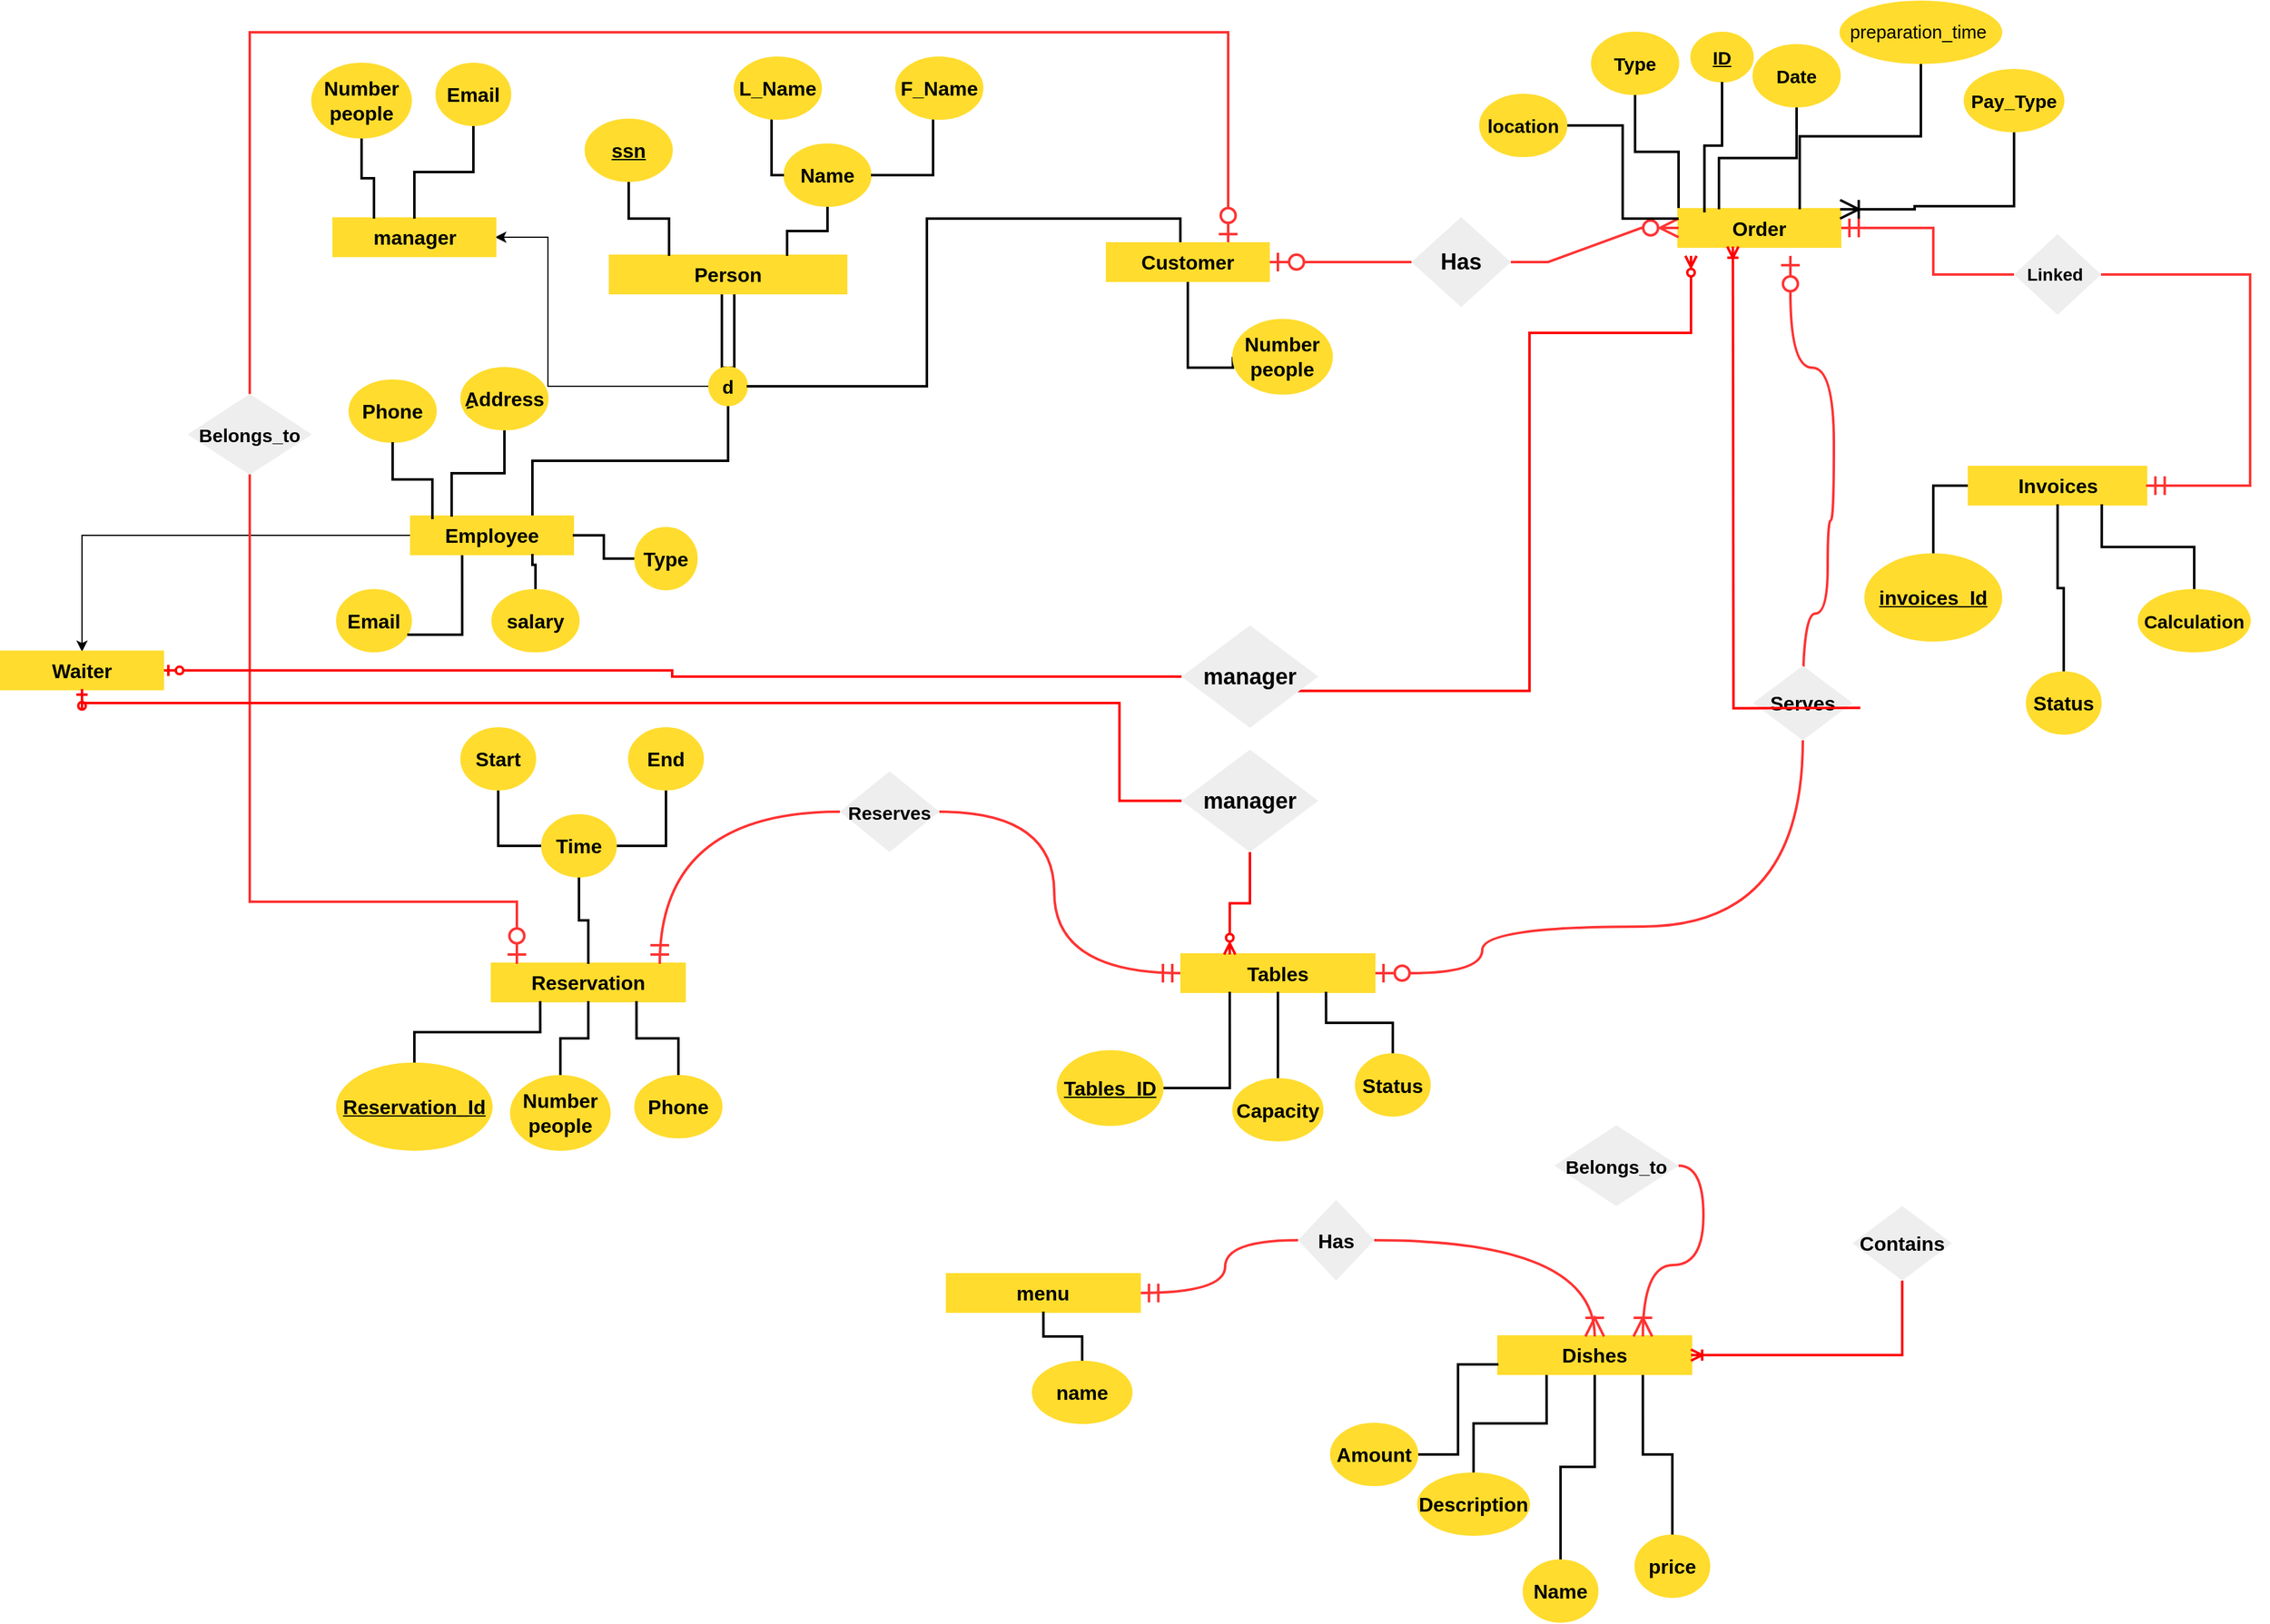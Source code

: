 <mxfile version="26.0.2">
  <diagram name="Page-1" id="oh81rue0kW5gKm1ECXpZ">
    <mxGraphModel dx="2079" dy="1597" grid="1" gridSize="10" guides="1" tooltips="1" connect="1" arrows="1" fold="1" page="1" pageScale="1" pageWidth="850" pageHeight="1100" math="0" shadow="0">
      <root>
        <mxCell id="0" />
        <mxCell id="1" parent="0" />
        <mxCell id="QN-ZKGfzIM9sbQY_N0U2-22" style="edgeStyle=orthogonalEdgeStyle;rounded=0;orthogonalLoop=1;jettySize=auto;html=1;entryX=0.5;entryY=0;entryDx=0;entryDy=0;strokeWidth=2;endArrow=none;endFill=0;" parent="1" source="QN-ZKGfzIM9sbQY_N0U2-1" target="QN-ZKGfzIM9sbQY_N0U2-19" edge="1">
          <mxGeometry relative="1" as="geometry">
            <Array as="points">
              <mxPoint x="330" y="290" />
            </Array>
          </mxGeometry>
        </mxCell>
        <mxCell id="QN-ZKGfzIM9sbQY_N0U2-23" style="edgeStyle=orthogonalEdgeStyle;rounded=0;orthogonalLoop=1;jettySize=auto;html=1;entryX=0.5;entryY=0;entryDx=0;entryDy=0;endArrow=none;endFill=0;strokeWidth=2;" parent="1" source="QN-ZKGfzIM9sbQY_N0U2-1" target="QN-ZKGfzIM9sbQY_N0U2-19" edge="1">
          <mxGeometry relative="1" as="geometry">
            <Array as="points">
              <mxPoint x="340" y="290" />
            </Array>
          </mxGeometry>
        </mxCell>
        <mxCell id="QN-ZKGfzIM9sbQY_N0U2-1" value="&lt;b&gt;&lt;font color=&quot;#000000&quot; style=&quot;font-size: 16px;&quot;&gt;Person&lt;/font&gt;&lt;/b&gt;" style="rounded=0;whiteSpace=wrap;html=1;fillColor=#FFDC2E;strokeColor=#FFDC2E;gradientColor=none;strokeWidth=2;gradientDirection=radial;" parent="1" vertex="1">
          <mxGeometry x="240" y="200" width="190" height="30" as="geometry" />
        </mxCell>
        <mxCell id="QN-ZKGfzIM9sbQY_N0U2-3" style="edgeStyle=orthogonalEdgeStyle;rounded=0;orthogonalLoop=1;jettySize=auto;html=1;entryX=0.75;entryY=0;entryDx=0;entryDy=0;strokeWidth=2;endArrow=none;endFill=0;" parent="1" source="QN-ZKGfzIM9sbQY_N0U2-2" target="QN-ZKGfzIM9sbQY_N0U2-1" edge="1">
          <mxGeometry relative="1" as="geometry" />
        </mxCell>
        <mxCell id="QN-ZKGfzIM9sbQY_N0U2-2" value="&lt;font style=&quot;font-size: 16px;&quot; color=&quot;#000000&quot;&gt;&lt;b&gt;Name&lt;/b&gt;&lt;/font&gt;" style="ellipse;whiteSpace=wrap;html=1;fillColor=#FFDC2E;gradientColor=none;strokeColor=#FFDC2E;" parent="1" vertex="1">
          <mxGeometry x="380" y="110" width="70" height="50" as="geometry" />
        </mxCell>
        <mxCell id="QN-ZKGfzIM9sbQY_N0U2-6" style="edgeStyle=orthogonalEdgeStyle;rounded=0;orthogonalLoop=1;jettySize=auto;html=1;entryX=1;entryY=0.5;entryDx=0;entryDy=0;endArrow=none;endFill=0;strokeWidth=2;" parent="1" source="QN-ZKGfzIM9sbQY_N0U2-4" target="QN-ZKGfzIM9sbQY_N0U2-2" edge="1">
          <mxGeometry relative="1" as="geometry">
            <Array as="points">
              <mxPoint x="500" y="135" />
            </Array>
          </mxGeometry>
        </mxCell>
        <mxCell id="QN-ZKGfzIM9sbQY_N0U2-4" value="&lt;font color=&quot;#000000&quot;&gt;&lt;span style=&quot;font-size: 16px;&quot;&gt;&lt;b&gt;F_Name&lt;/b&gt;&lt;/span&gt;&lt;/font&gt;" style="ellipse;whiteSpace=wrap;html=1;fillColor=#FFDC2E;gradientColor=none;strokeColor=#FFDC2E;" parent="1" vertex="1">
          <mxGeometry x="470" y="40" width="70" height="50" as="geometry" />
        </mxCell>
        <mxCell id="QN-ZKGfzIM9sbQY_N0U2-8" style="edgeStyle=orthogonalEdgeStyle;rounded=0;orthogonalLoop=1;jettySize=auto;html=1;entryX=0;entryY=0.5;entryDx=0;entryDy=0;strokeWidth=2;endArrow=none;endFill=0;" parent="1" source="QN-ZKGfzIM9sbQY_N0U2-7" target="QN-ZKGfzIM9sbQY_N0U2-2" edge="1">
          <mxGeometry relative="1" as="geometry">
            <Array as="points">
              <mxPoint x="370" y="135" />
            </Array>
          </mxGeometry>
        </mxCell>
        <mxCell id="QN-ZKGfzIM9sbQY_N0U2-7" value="&lt;font style=&quot;font-size: 16px;&quot; color=&quot;#000000&quot;&gt;&lt;b&gt;L_Name&lt;/b&gt;&lt;/font&gt;" style="ellipse;whiteSpace=wrap;html=1;fillColor=#FFDC2E;gradientColor=none;strokeColor=#FFDC2E;" parent="1" vertex="1">
          <mxGeometry x="340" y="40" width="70" height="50" as="geometry" />
        </mxCell>
        <mxCell id="QN-ZKGfzIM9sbQY_N0U2-10" style="edgeStyle=orthogonalEdgeStyle;rounded=0;orthogonalLoop=1;jettySize=auto;html=1;entryX=0.25;entryY=0;entryDx=0;entryDy=0;strokeWidth=2;endArrow=none;endFill=0;" parent="1" source="QN-ZKGfzIM9sbQY_N0U2-9" target="QN-ZKGfzIM9sbQY_N0U2-1" edge="1">
          <mxGeometry relative="1" as="geometry" />
        </mxCell>
        <mxCell id="QN-ZKGfzIM9sbQY_N0U2-9" value="&lt;font color=&quot;#000000&quot; style=&quot;font-size: 16px;&quot;&gt;&lt;b style=&quot;&quot;&gt;&lt;u style=&quot;&quot;&gt;ssn&lt;/u&gt;&lt;/b&gt;&lt;/font&gt;" style="ellipse;whiteSpace=wrap;html=1;fillColor=#FFDC2E;gradientColor=none;strokeColor=#FFDC2E;" parent="1" vertex="1">
          <mxGeometry x="220" y="90" width="70" height="50" as="geometry" />
        </mxCell>
        <mxCell id="yGeFEJMInWNtsbP3KPp0-82" value="" style="edgeStyle=orthogonalEdgeStyle;rounded=0;orthogonalLoop=1;jettySize=auto;html=1;strokeWidth=2;endArrow=none;endFill=0;startArrow=ERzeroToOne;startFill=0;shadow=0;flowAnimation=0;jumpSize=6;jumpStyle=none;targetPerimeterSpacing=0;sourcePerimeterSpacing=0;endSize=6;startSize=12;strokeColor=#FF3333;" parent="1" source="QN-ZKGfzIM9sbQY_N0U2-13" target="yGeFEJMInWNtsbP3KPp0-81" edge="1">
          <mxGeometry relative="1" as="geometry" />
        </mxCell>
        <mxCell id="yGeFEJMInWNtsbP3KPp0-154" style="edgeStyle=orthogonalEdgeStyle;shape=connector;rounded=0;orthogonalLoop=1;jettySize=auto;html=1;exitX=0.75;exitY=0;exitDx=0;exitDy=0;entryX=0.5;entryY=0;entryDx=0;entryDy=0;strokeColor=#FF3333;strokeWidth=2;align=center;verticalAlign=middle;fontFamily=Helvetica;fontSize=11;fontColor=default;labelBackgroundColor=default;startSize=12;endArrow=none;endFill=0;endSize=12;startArrow=ERzeroToOne;startFill=0;" parent="1" source="QN-ZKGfzIM9sbQY_N0U2-13" target="yGeFEJMInWNtsbP3KPp0-152" edge="1">
          <mxGeometry relative="1" as="geometry">
            <Array as="points">
              <mxPoint x="738" y="20" />
              <mxPoint x="-50" y="20" />
            </Array>
          </mxGeometry>
        </mxCell>
        <mxCell id="9oTaQcb-Jof8NQnY-Mon-13" style="edgeStyle=orthogonalEdgeStyle;rounded=0;orthogonalLoop=1;jettySize=auto;html=1;exitX=0.5;exitY=1;exitDx=0;exitDy=0;entryX=0;entryY=0.5;entryDx=0;entryDy=0;strokeWidth=2;endArrow=none;endFill=0;" parent="1" source="QN-ZKGfzIM9sbQY_N0U2-13" target="9oTaQcb-Jof8NQnY-Mon-12" edge="1">
          <mxGeometry relative="1" as="geometry">
            <Array as="points">
              <mxPoint x="705" y="290" />
              <mxPoint x="741" y="290" />
            </Array>
          </mxGeometry>
        </mxCell>
        <mxCell id="QN-ZKGfzIM9sbQY_N0U2-13" value="&lt;b&gt;&lt;font color=&quot;#000000&quot; style=&quot;font-size: 16px;&quot;&gt;Customer&lt;/font&gt;&lt;/b&gt;" style="rounded=0;whiteSpace=wrap;html=1;fillColor=#FFDC2E;strokeColor=#FFDC2E;gradientColor=none;strokeWidth=2;gradientDirection=radial;" parent="1" vertex="1">
          <mxGeometry x="640" y="190" width="130" height="30" as="geometry" />
        </mxCell>
        <mxCell id="yGeFEJMInWNtsbP3KPp0-77" style="edgeStyle=orthogonalEdgeStyle;rounded=0;orthogonalLoop=1;jettySize=auto;html=1;exitX=0.75;exitY=0;exitDx=0;exitDy=0;entryX=0.5;entryY=1;entryDx=0;entryDy=0;strokeWidth=2;endArrow=none;endFill=0;" parent="1" source="QN-ZKGfzIM9sbQY_N0U2-17" target="QN-ZKGfzIM9sbQY_N0U2-19" edge="1">
          <mxGeometry relative="1" as="geometry" />
        </mxCell>
        <mxCell id="XxHLsqreGXPtytjsFbVA-2" style="edgeStyle=orthogonalEdgeStyle;rounded=0;orthogonalLoop=1;jettySize=auto;html=1;entryX=0.5;entryY=0;entryDx=0;entryDy=0;endArrow=classic;endFill=1;" parent="1" source="QN-ZKGfzIM9sbQY_N0U2-17" target="XxHLsqreGXPtytjsFbVA-1" edge="1">
          <mxGeometry relative="1" as="geometry" />
        </mxCell>
        <mxCell id="QN-ZKGfzIM9sbQY_N0U2-17" value="&lt;font color=&quot;#000000&quot;&gt;&lt;span style=&quot;font-size: 16px;&quot;&gt;&lt;b&gt;Employee&lt;/b&gt;&lt;/span&gt;&lt;/font&gt;" style="rounded=0;whiteSpace=wrap;html=1;fillColor=#FFDC2E;strokeColor=#FFDC2E;gradientColor=none;strokeWidth=2;gradientDirection=radial;" parent="1" vertex="1">
          <mxGeometry x="80" y="410" width="130" height="30" as="geometry" />
        </mxCell>
        <mxCell id="9oTaQcb-Jof8NQnY-Mon-3" style="edgeStyle=orthogonalEdgeStyle;rounded=0;orthogonalLoop=1;jettySize=auto;html=1;entryX=1;entryY=0.5;entryDx=0;entryDy=0;" parent="1" source="QN-ZKGfzIM9sbQY_N0U2-19" target="9oTaQcb-Jof8NQnY-Mon-2" edge="1">
          <mxGeometry relative="1" as="geometry">
            <Array as="points">
              <mxPoint x="190" y="305" />
              <mxPoint x="190" y="185" />
            </Array>
          </mxGeometry>
        </mxCell>
        <mxCell id="QN-ZKGfzIM9sbQY_N0U2-19" value="&lt;font color=&quot;#000000&quot; style=&quot;font-size: 15px;&quot;&gt;&lt;b&gt;d&lt;/b&gt;&lt;/font&gt;" style="ellipse;whiteSpace=wrap;html=1;strokeWidth=2;strokeColor=#FFDC2E;fillColor=#FFDC2E;" parent="1" vertex="1">
          <mxGeometry x="320" y="290" width="30" height="30" as="geometry" />
        </mxCell>
        <mxCell id="QN-ZKGfzIM9sbQY_N0U2-26" style="edgeStyle=orthogonalEdgeStyle;rounded=0;orthogonalLoop=1;jettySize=auto;html=1;entryX=0.454;entryY=-0.033;entryDx=0;entryDy=0;entryPerimeter=0;strokeWidth=2;endArrow=none;endFill=0;" parent="1" source="QN-ZKGfzIM9sbQY_N0U2-19" target="QN-ZKGfzIM9sbQY_N0U2-13" edge="1">
          <mxGeometry relative="1" as="geometry" />
        </mxCell>
        <mxCell id="yGeFEJMInWNtsbP3KPp0-125" style="edgeStyle=orthogonalEdgeStyle;shape=connector;rounded=0;orthogonalLoop=1;jettySize=auto;html=1;exitX=0;exitY=0;exitDx=0;exitDy=0;strokeColor=default;strokeWidth=2;align=center;verticalAlign=middle;fontFamily=Helvetica;fontSize=11;fontColor=default;labelBackgroundColor=default;startSize=6;endArrow=none;endFill=0;endSize=12;" parent="1" source="QN-ZKGfzIM9sbQY_N0U2-31" target="QN-ZKGfzIM9sbQY_N0U2-39" edge="1">
          <mxGeometry relative="1" as="geometry" />
        </mxCell>
        <mxCell id="yGeFEJMInWNtsbP3KPp0-135" value="" style="edgeStyle=orthogonalEdgeStyle;shape=connector;rounded=0;orthogonalLoop=1;jettySize=auto;html=1;strokeColor=#FF3333;strokeWidth=2;align=center;verticalAlign=middle;fontFamily=Helvetica;fontSize=11;fontColor=default;labelBackgroundColor=default;startSize=12;endArrow=none;endFill=0;endSize=12;startArrow=ERmandOne;startFill=0;" parent="1" source="QN-ZKGfzIM9sbQY_N0U2-31" target="yGeFEJMInWNtsbP3KPp0-134" edge="1">
          <mxGeometry relative="1" as="geometry" />
        </mxCell>
        <mxCell id="QN-ZKGfzIM9sbQY_N0U2-31" value="&lt;b&gt;&lt;font color=&quot;#000000&quot; style=&quot;font-size: 16px;&quot;&gt;Order&lt;/font&gt;&lt;/b&gt;" style="rounded=0;whiteSpace=wrap;html=1;fillColor=#FFDC2E;strokeColor=#FFDC2E;gradientColor=none;strokeWidth=2;gradientDirection=radial;" parent="1" vertex="1">
          <mxGeometry x="1100" y="162.5" width="130" height="30" as="geometry" />
        </mxCell>
        <mxCell id="QN-ZKGfzIM9sbQY_N0U2-32" value="&lt;font color=&quot;#000000&quot; style=&quot;font-size: 15px;&quot;&gt;&lt;b&gt;&lt;u&gt;ID&lt;/u&gt;&lt;/b&gt;&lt;/font&gt;" style="ellipse;whiteSpace=wrap;html=1;fillColor=#FFDC2E;gradientColor=none;strokeColor=#FFDC2E;" parent="1" vertex="1">
          <mxGeometry x="1110" y="20" width="50" height="40" as="geometry" />
        </mxCell>
        <mxCell id="yGeFEJMInWNtsbP3KPp0-127" style="edgeStyle=orthogonalEdgeStyle;shape=connector;rounded=0;orthogonalLoop=1;jettySize=auto;html=1;entryX=0.25;entryY=0;entryDx=0;entryDy=0;strokeColor=default;strokeWidth=2;align=center;verticalAlign=middle;fontFamily=Helvetica;fontSize=11;fontColor=default;labelBackgroundColor=default;startSize=6;endArrow=none;endFill=0;endSize=12;" parent="1" source="QN-ZKGfzIM9sbQY_N0U2-35" target="QN-ZKGfzIM9sbQY_N0U2-31" edge="1">
          <mxGeometry relative="1" as="geometry" />
        </mxCell>
        <mxCell id="QN-ZKGfzIM9sbQY_N0U2-35" value="&lt;font color=&quot;#000000&quot;&gt;&lt;span style=&quot;font-size: 15px;&quot;&gt;&lt;b&gt;Date&lt;/b&gt;&lt;/span&gt;&lt;/font&gt;" style="ellipse;whiteSpace=wrap;html=1;fillColor=#FFDC2E;gradientColor=none;strokeColor=#FFDC2E;" parent="1" vertex="1">
          <mxGeometry x="1160" y="30" width="70" height="50" as="geometry" />
        </mxCell>
        <mxCell id="QN-ZKGfzIM9sbQY_N0U2-39" value="&lt;font color=&quot;#000000&quot;&gt;&lt;span style=&quot;font-size: 15px;&quot;&gt;&lt;b&gt;Type&lt;/b&gt;&lt;/span&gt;&lt;/font&gt;" style="ellipse;whiteSpace=wrap;html=1;fillColor=#FFDC2E;gradientColor=none;strokeColor=#FFDC2E;" parent="1" vertex="1">
          <mxGeometry x="1030" y="20" width="70" height="50" as="geometry" />
        </mxCell>
        <mxCell id="QN-ZKGfzIM9sbQY_N0U2-44" value="&lt;font color=&quot;#000000&quot;&gt;&lt;span style=&quot;font-size: 16px;&quot;&gt;&lt;b&gt;Email&lt;/b&gt;&lt;/span&gt;&lt;/font&gt;" style="ellipse;whiteSpace=wrap;html=1;fillColor=#FFDC2E;gradientColor=none;strokeColor=#FFDC2E;" parent="1" vertex="1">
          <mxGeometry x="20" y="468.75" width="60" height="50" as="geometry" />
        </mxCell>
        <mxCell id="yGeFEJMInWNtsbP3KPp0-74" style="edgeStyle=orthogonalEdgeStyle;rounded=0;orthogonalLoop=1;jettySize=auto;html=1;entryX=0.25;entryY=0;entryDx=0;entryDy=0;strokeWidth=2;endArrow=none;endFill=0;" parent="1" source="QN-ZKGfzIM9sbQY_N0U2-49" target="QN-ZKGfzIM9sbQY_N0U2-17" edge="1">
          <mxGeometry relative="1" as="geometry" />
        </mxCell>
        <mxCell id="QN-ZKGfzIM9sbQY_N0U2-49" value="&lt;font style=&quot;font-size: 16px;&quot; color=&quot;#000000&quot;&gt;&lt;b&gt;ِAddress&lt;/b&gt;&lt;/font&gt;" style="ellipse;whiteSpace=wrap;html=1;fillColor=#FFDC2E;gradientColor=none;strokeColor=#FFDC2E;" parent="1" vertex="1">
          <mxGeometry x="120" y="290" width="70" height="50" as="geometry" />
        </mxCell>
        <mxCell id="QN-ZKGfzIM9sbQY_N0U2-51" value="&lt;font style=&quot;font-size: 16px;&quot; color=&quot;#000000&quot;&gt;&lt;b&gt;Phone&lt;/b&gt;&lt;/font&gt;" style="ellipse;whiteSpace=wrap;html=1;fillColor=#FFDC2E;gradientColor=none;strokeColor=#FFDC2E;" parent="1" vertex="1">
          <mxGeometry x="30" y="300" width="70" height="50" as="geometry" />
        </mxCell>
        <mxCell id="QN-ZKGfzIM9sbQY_N0U2-53" style="edgeStyle=orthogonalEdgeStyle;rounded=0;orthogonalLoop=1;jettySize=auto;html=1;entryX=0.315;entryY=1.033;entryDx=0;entryDy=0;entryPerimeter=0;strokeWidth=2;endArrow=none;endFill=0;" parent="1" source="QN-ZKGfzIM9sbQY_N0U2-44" target="QN-ZKGfzIM9sbQY_N0U2-17" edge="1">
          <mxGeometry relative="1" as="geometry">
            <Array as="points">
              <mxPoint x="121" y="505" />
            </Array>
          </mxGeometry>
        </mxCell>
        <mxCell id="QN-ZKGfzIM9sbQY_N0U2-56" style="edgeStyle=orthogonalEdgeStyle;rounded=0;orthogonalLoop=1;jettySize=auto;html=1;entryX=1;entryY=0.5;entryDx=0;entryDy=0;strokeWidth=2;endArrow=none;endFill=0;" parent="1" source="QN-ZKGfzIM9sbQY_N0U2-55" target="QN-ZKGfzIM9sbQY_N0U2-17" edge="1">
          <mxGeometry relative="1" as="geometry" />
        </mxCell>
        <mxCell id="QN-ZKGfzIM9sbQY_N0U2-55" value="&lt;font color=&quot;#000000&quot;&gt;&lt;span style=&quot;font-size: 16px;&quot;&gt;&lt;b&gt;Type&lt;/b&gt;&lt;/span&gt;&lt;/font&gt;" style="ellipse;whiteSpace=wrap;html=1;fillColor=#FFDC2E;gradientColor=none;strokeColor=#FFDC2E;" parent="1" vertex="1">
          <mxGeometry x="260" y="418.75" width="50" height="50" as="geometry" />
        </mxCell>
        <mxCell id="yGeFEJMInWNtsbP3KPp0-136" style="edgeStyle=orthogonalEdgeStyle;shape=connector;rounded=0;orthogonalLoop=1;jettySize=auto;html=1;entryX=1;entryY=0;entryDx=0;entryDy=0;strokeColor=default;strokeWidth=2;align=center;verticalAlign=middle;fontFamily=Helvetica;fontSize=11;fontColor=default;labelBackgroundColor=default;startSize=6;endArrow=ERoneToMany;endFill=0;endSize=12;exitX=0.5;exitY=1;exitDx=0;exitDy=0;" parent="1" source="QN-ZKGfzIM9sbQY_N0U2-58" target="QN-ZKGfzIM9sbQY_N0U2-31" edge="1">
          <mxGeometry relative="1" as="geometry">
            <Array as="points">
              <mxPoint x="1370" y="160" />
              <mxPoint x="1290" y="160" />
            </Array>
          </mxGeometry>
        </mxCell>
        <mxCell id="QN-ZKGfzIM9sbQY_N0U2-58" value="&lt;font color=&quot;#000000&quot; style=&quot;font-size: 15px;&quot;&gt;&lt;b&gt;Pay_Type&lt;/b&gt;&lt;/font&gt;" style="ellipse;whiteSpace=wrap;html=1;fillColor=#FFDC2E;gradientColor=none;strokeColor=#FFDC2E;" parent="1" vertex="1">
          <mxGeometry x="1330" y="50" width="80" height="50" as="geometry" />
        </mxCell>
        <mxCell id="yGeFEJMInWNtsbP3KPp0-103" value="" style="edgeStyle=orthogonalEdgeStyle;shape=connector;rounded=0;orthogonalLoop=1;jettySize=auto;html=1;strokeColor=#FF3333;strokeWidth=2;align=center;verticalAlign=middle;fontFamily=Helvetica;fontSize=11;fontColor=default;labelBackgroundColor=default;startSize=12;endArrow=none;endFill=0;endSize=12;startArrow=ERmandOne;startFill=0;curved=1;entryX=1;entryY=0.5;entryDx=0;entryDy=0;" parent="1" source="yGeFEJMInWNtsbP3KPp0-3" target="yGeFEJMInWNtsbP3KPp0-102" edge="1">
          <mxGeometry relative="1" as="geometry">
            <mxPoint x="620" y="740" as="targetPoint" />
          </mxGeometry>
        </mxCell>
        <mxCell id="yGeFEJMInWNtsbP3KPp0-107" value="" style="edgeStyle=orthogonalEdgeStyle;shape=connector;rounded=0;orthogonalLoop=1;jettySize=auto;html=1;strokeColor=#FF3333;strokeWidth=2;align=center;verticalAlign=middle;fontFamily=Helvetica;fontSize=11;fontColor=default;labelBackgroundColor=default;startSize=12;endArrow=none;endFill=0;endSize=12;curved=1;startArrow=ERzeroToOne;startFill=0;" parent="1" source="yGeFEJMInWNtsbP3KPp0-3" target="yGeFEJMInWNtsbP3KPp0-106" edge="1">
          <mxGeometry relative="1" as="geometry">
            <Array as="points">
              <mxPoint x="942" y="778" />
              <mxPoint x="942" y="740" />
            </Array>
          </mxGeometry>
        </mxCell>
        <mxCell id="yGeFEJMInWNtsbP3KPp0-3" value="&lt;font color=&quot;#000000&quot;&gt;&lt;span style=&quot;font-size: 16px;&quot;&gt;&lt;span&gt;Tables&lt;/span&gt;&lt;/span&gt;&lt;/font&gt;" style="rounded=0;whiteSpace=wrap;html=1;fillColor=#FFDC2E;strokeColor=#FFDC2E;gradientColor=none;strokeWidth=2;gradientDirection=radial;fontStyle=1" parent="1" vertex="1">
          <mxGeometry x="700" y="762.5" width="155" height="30" as="geometry" />
        </mxCell>
        <mxCell id="yGeFEJMInWNtsbP3KPp0-8" style="edgeStyle=orthogonalEdgeStyle;rounded=0;orthogonalLoop=1;jettySize=auto;html=1;entryX=0.25;entryY=1;entryDx=0;entryDy=0;strokeWidth=2;endArrow=none;endFill=0;" parent="1" source="yGeFEJMInWNtsbP3KPp0-4" target="yGeFEJMInWNtsbP3KPp0-3" edge="1">
          <mxGeometry relative="1" as="geometry" />
        </mxCell>
        <mxCell id="yGeFEJMInWNtsbP3KPp0-4" value="&lt;font color=&quot;#000000&quot;&gt;&lt;span style=&quot;font-size: 16px;&quot;&gt;&lt;b&gt;&lt;u&gt;Tables_ID&lt;/u&gt;&lt;/b&gt;&lt;/span&gt;&lt;/font&gt;" style="ellipse;whiteSpace=wrap;html=1;fillColor=#FFDC2E;gradientColor=none;strokeColor=#FFDC2E;" parent="1" vertex="1">
          <mxGeometry x="600" y="840" width="85" height="60" as="geometry" />
        </mxCell>
        <mxCell id="yGeFEJMInWNtsbP3KPp0-9" style="edgeStyle=orthogonalEdgeStyle;rounded=0;orthogonalLoop=1;jettySize=auto;html=1;strokeWidth=2;endArrow=none;endFill=0;" parent="1" source="yGeFEJMInWNtsbP3KPp0-5" target="yGeFEJMInWNtsbP3KPp0-3" edge="1">
          <mxGeometry relative="1" as="geometry" />
        </mxCell>
        <mxCell id="yGeFEJMInWNtsbP3KPp0-5" value="&lt;font color=&quot;#000000&quot;&gt;&lt;span style=&quot;font-size: 16px;&quot;&gt;&lt;b&gt;Capacity&lt;/b&gt;&lt;/span&gt;&lt;/font&gt;" style="ellipse;whiteSpace=wrap;html=1;fillColor=#FFDC2E;gradientColor=none;strokeColor=#FFDC2E;" parent="1" vertex="1">
          <mxGeometry x="741.25" y="862.5" width="72.5" height="50" as="geometry" />
        </mxCell>
        <mxCell id="yGeFEJMInWNtsbP3KPp0-10" style="edgeStyle=orthogonalEdgeStyle;rounded=0;orthogonalLoop=1;jettySize=auto;html=1;entryX=0.75;entryY=1;entryDx=0;entryDy=0;strokeWidth=2;endArrow=none;endFill=0;" parent="1" source="yGeFEJMInWNtsbP3KPp0-6" target="yGeFEJMInWNtsbP3KPp0-3" edge="1">
          <mxGeometry relative="1" as="geometry" />
        </mxCell>
        <mxCell id="yGeFEJMInWNtsbP3KPp0-6" value="&lt;font color=&quot;#000000&quot; style=&quot;font-size: 16px;&quot;&gt;&lt;b&gt;Status&lt;/b&gt;&lt;/font&gt;" style="ellipse;whiteSpace=wrap;html=1;fillColor=#FFDC2E;gradientColor=none;strokeColor=#FFDC2E;" parent="1" vertex="1">
          <mxGeometry x="840" y="842.5" width="60" height="50" as="geometry" />
        </mxCell>
        <mxCell id="yGeFEJMInWNtsbP3KPp0-12" value="&lt;font color=&quot;#000000&quot;&gt;&lt;span style=&quot;font-size: 16px;&quot;&gt;&lt;b&gt;Reservation&lt;/b&gt;&lt;/span&gt;&lt;/font&gt;" style="rounded=0;whiteSpace=wrap;html=1;fillColor=#FFDC2E;strokeColor=#FFDC2E;gradientColor=none;strokeWidth=2;gradientDirection=radial;" parent="1" vertex="1">
          <mxGeometry x="145" y="770" width="155" height="30" as="geometry" />
        </mxCell>
        <mxCell id="yGeFEJMInWNtsbP3KPp0-14" style="edgeStyle=orthogonalEdgeStyle;rounded=0;orthogonalLoop=1;jettySize=auto;html=1;entryX=0.25;entryY=1;entryDx=0;entryDy=0;strokeWidth=2;endArrow=none;endFill=0;" parent="1" source="yGeFEJMInWNtsbP3KPp0-13" target="yGeFEJMInWNtsbP3KPp0-12" edge="1">
          <mxGeometry relative="1" as="geometry" />
        </mxCell>
        <mxCell id="yGeFEJMInWNtsbP3KPp0-13" value="&lt;font color=&quot;#000000&quot;&gt;&lt;span style=&quot;font-size: 16px;&quot;&gt;&lt;b&gt;&lt;u&gt;Reservation_Id&lt;/u&gt;&lt;/b&gt;&lt;/span&gt;&lt;/font&gt;" style="ellipse;whiteSpace=wrap;html=1;fillColor=#FFDC2E;gradientColor=none;strokeColor=#FFDC2E;" parent="1" vertex="1">
          <mxGeometry x="20" y="850" width="125" height="70" as="geometry" />
        </mxCell>
        <mxCell id="yGeFEJMInWNtsbP3KPp0-16" style="edgeStyle=orthogonalEdgeStyle;rounded=0;orthogonalLoop=1;jettySize=auto;html=1;entryX=0.5;entryY=1;entryDx=0;entryDy=0;strokeWidth=2;endArrow=none;endFill=0;" parent="1" source="yGeFEJMInWNtsbP3KPp0-15" target="yGeFEJMInWNtsbP3KPp0-12" edge="1">
          <mxGeometry relative="1" as="geometry" />
        </mxCell>
        <mxCell id="yGeFEJMInWNtsbP3KPp0-15" value="&lt;font color=&quot;#000000&quot;&gt;&lt;span style=&quot;font-size: 16px;&quot;&gt;&lt;b&gt;Number&lt;br&gt;people&lt;/b&gt;&lt;/span&gt;&lt;/font&gt;" style="ellipse;whiteSpace=wrap;html=1;fillColor=#FFDC2E;gradientColor=none;strokeColor=#FFDC2E;" parent="1" vertex="1">
          <mxGeometry x="160" y="860" width="80" height="60" as="geometry" />
        </mxCell>
        <mxCell id="yGeFEJMInWNtsbP3KPp0-18" style="edgeStyle=orthogonalEdgeStyle;rounded=0;orthogonalLoop=1;jettySize=auto;html=1;entryX=0.75;entryY=1;entryDx=0;entryDy=0;strokeWidth=2;endArrow=none;endFill=0;" parent="1" source="yGeFEJMInWNtsbP3KPp0-17" target="yGeFEJMInWNtsbP3KPp0-12" edge="1">
          <mxGeometry relative="1" as="geometry" />
        </mxCell>
        <mxCell id="yGeFEJMInWNtsbP3KPp0-17" value="&lt;font color=&quot;#000000&quot;&gt;&lt;span style=&quot;font-size: 16px;&quot;&gt;&lt;b&gt;Phone&lt;/b&gt;&lt;/span&gt;&lt;/font&gt;" style="ellipse;whiteSpace=wrap;html=1;fillColor=#FFDC2E;gradientColor=none;strokeColor=#FFDC2E;" parent="1" vertex="1">
          <mxGeometry x="260" y="860" width="70" height="50" as="geometry" />
        </mxCell>
        <mxCell id="yGeFEJMInWNtsbP3KPp0-142" style="edgeStyle=orthogonalEdgeStyle;shape=connector;rounded=0;orthogonalLoop=1;jettySize=auto;html=1;exitX=0;exitY=0.5;exitDx=0;exitDy=0;strokeColor=default;strokeWidth=2;align=center;verticalAlign=middle;fontFamily=Helvetica;fontSize=11;fontColor=default;labelBackgroundColor=default;startSize=6;endArrow=none;endFill=0;endSize=12;" parent="1" source="yGeFEJMInWNtsbP3KPp0-23" target="yGeFEJMInWNtsbP3KPp0-27" edge="1">
          <mxGeometry relative="1" as="geometry" />
        </mxCell>
        <mxCell id="yGeFEJMInWNtsbP3KPp0-23" value="&lt;font color=&quot;#000000&quot; style=&quot;font-size: 16px;&quot;&gt;&lt;b&gt;Invoices&lt;/b&gt;&lt;/font&gt;" style="rounded=0;whiteSpace=wrap;html=1;fillColor=#FFDC2E;strokeColor=#FFDC2E;gradientColor=none;strokeWidth=2;gradientDirection=radial;" parent="1" vertex="1">
          <mxGeometry x="1333.75" y="370" width="142.5" height="30" as="geometry" />
        </mxCell>
        <mxCell id="yGeFEJMInWNtsbP3KPp0-27" value="&lt;font color=&quot;#000000&quot;&gt;&lt;span style=&quot;font-size: 16px;&quot;&gt;&lt;b&gt;&lt;u&gt;invoices_Id&lt;/u&gt;&lt;/b&gt;&lt;/span&gt;&lt;/font&gt;" style="ellipse;whiteSpace=wrap;html=1;fillColor=#FFDC2E;gradientColor=none;strokeColor=#FFDC2E;" parent="1" vertex="1">
          <mxGeometry x="1250" y="440" width="110" height="70" as="geometry" />
        </mxCell>
        <mxCell id="yGeFEJMInWNtsbP3KPp0-30" style="edgeStyle=orthogonalEdgeStyle;rounded=0;orthogonalLoop=1;jettySize=auto;html=1;strokeWidth=2;endArrow=none;endFill=0;" parent="1" source="yGeFEJMInWNtsbP3KPp0-29" target="yGeFEJMInWNtsbP3KPp0-23" edge="1">
          <mxGeometry relative="1" as="geometry" />
        </mxCell>
        <mxCell id="yGeFEJMInWNtsbP3KPp0-29" value="&lt;font color=&quot;#000000&quot; style=&quot;font-size: 16px;&quot;&gt;&lt;b style=&quot;&quot;&gt;Status&lt;/b&gt;&lt;/font&gt;" style="ellipse;whiteSpace=wrap;html=1;fillColor=#FFDC2E;gradientColor=none;strokeColor=#FFDC2E;" parent="1" vertex="1">
          <mxGeometry x="1380" y="535" width="60" height="50" as="geometry" />
        </mxCell>
        <mxCell id="yGeFEJMInWNtsbP3KPp0-32" style="edgeStyle=orthogonalEdgeStyle;rounded=0;orthogonalLoop=1;jettySize=auto;html=1;entryX=0.75;entryY=1;entryDx=0;entryDy=0;strokeWidth=2;endArrow=none;endFill=0;" parent="1" source="yGeFEJMInWNtsbP3KPp0-31" target="yGeFEJMInWNtsbP3KPp0-23" edge="1">
          <mxGeometry relative="1" as="geometry" />
        </mxCell>
        <mxCell id="yGeFEJMInWNtsbP3KPp0-31" value="&lt;font color=&quot;#000000&quot; style=&quot;font-size: 15px;&quot;&gt;&lt;b&gt;Calculation&lt;/b&gt;&lt;/font&gt;" style="ellipse;whiteSpace=wrap;html=1;fillColor=#FFDC2E;gradientColor=none;strokeColor=#FFDC2E;" parent="1" vertex="1">
          <mxGeometry x="1470" y="468.75" width="90" height="50" as="geometry" />
        </mxCell>
        <mxCell id="yGeFEJMInWNtsbP3KPp0-162" style="edgeStyle=orthogonalEdgeStyle;shape=connector;rounded=0;orthogonalLoop=1;jettySize=auto;html=1;exitX=0.25;exitY=1;exitDx=0;exitDy=0;entryX=0.5;entryY=0;entryDx=0;entryDy=0;strokeColor=default;strokeWidth=2;align=center;verticalAlign=middle;fontFamily=Helvetica;fontSize=11;fontColor=default;labelBackgroundColor=default;startSize=6;endArrow=none;endFill=0;endSize=12;" parent="1" source="yGeFEJMInWNtsbP3KPp0-47" target="yGeFEJMInWNtsbP3KPp0-54" edge="1">
          <mxGeometry relative="1" as="geometry" />
        </mxCell>
        <mxCell id="yGeFEJMInWNtsbP3KPp0-163" style="edgeStyle=orthogonalEdgeStyle;shape=connector;rounded=0;orthogonalLoop=1;jettySize=auto;html=1;exitX=0.5;exitY=1;exitDx=0;exitDy=0;strokeColor=default;strokeWidth=2;align=center;verticalAlign=middle;fontFamily=Helvetica;fontSize=11;fontColor=default;labelBackgroundColor=default;startSize=6;endArrow=none;endFill=0;endSize=12;" parent="1" source="yGeFEJMInWNtsbP3KPp0-47" target="yGeFEJMInWNtsbP3KPp0-52" edge="1">
          <mxGeometry relative="1" as="geometry" />
        </mxCell>
        <mxCell id="yGeFEJMInWNtsbP3KPp0-164" style="edgeStyle=orthogonalEdgeStyle;shape=connector;rounded=0;orthogonalLoop=1;jettySize=auto;html=1;exitX=0.75;exitY=1;exitDx=0;exitDy=0;entryX=0.5;entryY=0;entryDx=0;entryDy=0;strokeColor=default;strokeWidth=2;align=center;verticalAlign=middle;fontFamily=Helvetica;fontSize=11;fontColor=default;labelBackgroundColor=default;startSize=6;endArrow=none;endFill=0;endSize=12;" parent="1" source="yGeFEJMInWNtsbP3KPp0-47" target="yGeFEJMInWNtsbP3KPp0-48" edge="1">
          <mxGeometry relative="1" as="geometry" />
        </mxCell>
        <mxCell id="yGeFEJMInWNtsbP3KPp0-47" value="&lt;font color=&quot;#000000&quot;&gt;&lt;span style=&quot;font-size: 16px;&quot;&gt;Dishes&lt;/span&gt;&lt;/font&gt;" style="rounded=0;whiteSpace=wrap;html=1;fillColor=#FFDC2E;strokeColor=#FFDC2E;gradientColor=none;strokeWidth=2;gradientDirection=radial;fontStyle=1" parent="1" vertex="1">
          <mxGeometry x="955" y="1070" width="155" height="30" as="geometry" />
        </mxCell>
        <mxCell id="yGeFEJMInWNtsbP3KPp0-48" value="&lt;font color=&quot;#000000&quot;&gt;&lt;span style=&quot;font-size: 16px;&quot;&gt;&lt;b&gt;price&lt;/b&gt;&lt;/span&gt;&lt;/font&gt;" style="ellipse;whiteSpace=wrap;html=1;fillColor=#FFDC2E;gradientColor=none;strokeColor=#FFDC2E;" parent="1" vertex="1">
          <mxGeometry x="1065" y="1230" width="60" height="50" as="geometry" />
        </mxCell>
        <mxCell id="yGeFEJMInWNtsbP3KPp0-52" value="&lt;font color=&quot;#000000&quot;&gt;&lt;span style=&quot;font-size: 16px;&quot;&gt;&lt;b&gt;Name&lt;/b&gt;&lt;/span&gt;&lt;/font&gt;" style="ellipse;whiteSpace=wrap;html=1;fillColor=#FFDC2E;gradientColor=none;strokeColor=#FFDC2E;" parent="1" vertex="1">
          <mxGeometry x="975" y="1250" width="60" height="50" as="geometry" />
        </mxCell>
        <mxCell id="yGeFEJMInWNtsbP3KPp0-54" value="&lt;font color=&quot;#000000&quot;&gt;&lt;span style=&quot;font-size: 16px;&quot;&gt;&lt;b&gt;Description&lt;/b&gt;&lt;/span&gt;&lt;/font&gt;" style="ellipse;whiteSpace=wrap;html=1;fillColor=#FFDC2E;gradientColor=none;strokeColor=#FFDC2E;" parent="1" vertex="1">
          <mxGeometry x="890" y="1180" width="90" height="50" as="geometry" />
        </mxCell>
        <mxCell id="yGeFEJMInWNtsbP3KPp0-161" style="edgeStyle=orthogonalEdgeStyle;shape=connector;rounded=0;orthogonalLoop=1;jettySize=auto;html=1;exitX=1;exitY=0.5;exitDx=0;exitDy=0;entryX=0;entryY=0.75;entryDx=0;entryDy=0;strokeColor=default;strokeWidth=2;align=center;verticalAlign=middle;fontFamily=Helvetica;fontSize=11;fontColor=default;labelBackgroundColor=default;startSize=6;endArrow=none;endFill=0;endSize=12;" parent="1" source="yGeFEJMInWNtsbP3KPp0-58" target="yGeFEJMInWNtsbP3KPp0-47" edge="1">
          <mxGeometry relative="1" as="geometry" />
        </mxCell>
        <mxCell id="yGeFEJMInWNtsbP3KPp0-58" value="&lt;font color=&quot;#000000&quot;&gt;&lt;span style=&quot;font-size: 16px;&quot;&gt;&lt;b&gt;Amount&lt;/b&gt;&lt;/span&gt;&lt;/font&gt;" style="ellipse;whiteSpace=wrap;html=1;fillColor=#FFDC2E;gradientColor=none;strokeColor=#FFDC2E;" parent="1" vertex="1">
          <mxGeometry x="820" y="1140" width="70" height="50" as="geometry" />
        </mxCell>
        <mxCell id="yGeFEJMInWNtsbP3KPp0-122" value="" style="edgeStyle=orthogonalEdgeStyle;shape=connector;rounded=0;orthogonalLoop=1;jettySize=auto;html=1;strokeColor=#FF3333;strokeWidth=2;align=center;verticalAlign=middle;fontFamily=Helvetica;fontSize=11;fontColor=default;labelBackgroundColor=default;startSize=12;endArrow=none;endFill=0;endSize=12;startArrow=ERmandOne;startFill=0;curved=1;" parent="1" source="yGeFEJMInWNtsbP3KPp0-60" target="yGeFEJMInWNtsbP3KPp0-121" edge="1">
          <mxGeometry relative="1" as="geometry" />
        </mxCell>
        <mxCell id="yGeFEJMInWNtsbP3KPp0-60" value="&lt;font color=&quot;#000000&quot;&gt;&lt;span style=&quot;font-size: 16px;&quot;&gt;&lt;b&gt;menu&lt;/b&gt;&lt;/span&gt;&lt;/font&gt;" style="rounded=0;whiteSpace=wrap;html=1;fillColor=#FFDC2E;strokeColor=#FFDC2E;gradientColor=none;strokeWidth=2;gradientDirection=radial;" parent="1" vertex="1">
          <mxGeometry x="511.25" y="1020" width="155" height="30" as="geometry" />
        </mxCell>
        <mxCell id="yGeFEJMInWNtsbP3KPp0-66" style="edgeStyle=orthogonalEdgeStyle;rounded=0;orthogonalLoop=1;jettySize=auto;html=1;entryX=0.5;entryY=1;entryDx=0;entryDy=0;strokeWidth=2;endArrow=none;endFill=0;" parent="1" source="yGeFEJMInWNtsbP3KPp0-65" target="yGeFEJMInWNtsbP3KPp0-60" edge="1">
          <mxGeometry relative="1" as="geometry" />
        </mxCell>
        <mxCell id="yGeFEJMInWNtsbP3KPp0-65" value="&lt;font color=&quot;#000000&quot; style=&quot;font-size: 16px;&quot;&gt;&lt;b style=&quot;&quot;&gt;name&lt;/b&gt;&lt;/font&gt;" style="ellipse;whiteSpace=wrap;html=1;fillColor=#FFDC2E;gradientColor=none;strokeColor=#FFDC2E;" parent="1" vertex="1">
          <mxGeometry x="580" y="1090" width="80" height="50" as="geometry" />
        </mxCell>
        <mxCell id="yGeFEJMInWNtsbP3KPp0-72" style="edgeStyle=orthogonalEdgeStyle;rounded=0;orthogonalLoop=1;jettySize=auto;html=1;entryX=0.131;entryY=0.067;entryDx=0;entryDy=0;entryPerimeter=0;strokeWidth=2;endArrow=none;endFill=0;" parent="1" source="QN-ZKGfzIM9sbQY_N0U2-51" target="QN-ZKGfzIM9sbQY_N0U2-17" edge="1">
          <mxGeometry relative="1" as="geometry" />
        </mxCell>
        <mxCell id="yGeFEJMInWNtsbP3KPp0-83" style="edgeStyle=entityRelationEdgeStyle;rounded=0;orthogonalLoop=1;jettySize=auto;html=1;entryX=0;entryY=0.5;entryDx=0;entryDy=0;strokeWidth=2;endArrow=ERzeroToMany;endFill=0;startSize=6;endSize=12;startFillColor=#FFFFFF;strokeColor=#FF3333;fillColor=#cce5ff;" parent="1" source="yGeFEJMInWNtsbP3KPp0-81" target="QN-ZKGfzIM9sbQY_N0U2-31" edge="1">
          <mxGeometry relative="1" as="geometry" />
        </mxCell>
        <mxCell id="yGeFEJMInWNtsbP3KPp0-81" value="&lt;font color=&quot;#000000&quot; style=&quot;font-size: 18px;&quot;&gt;&lt;b&gt;Has&lt;/b&gt;&lt;/font&gt;" style="rhombus;whiteSpace=wrap;html=1;fillColor=#eeeeee;rounded=0;strokeWidth=2;gradientDirection=radial;strokeColor=none;" parent="1" vertex="1">
          <mxGeometry x="885" y="168.75" width="80" height="72.5" as="geometry" />
        </mxCell>
        <mxCell id="yGeFEJMInWNtsbP3KPp0-104" value="" style="edgeStyle=orthogonalEdgeStyle;shape=connector;rounded=0;orthogonalLoop=1;jettySize=auto;html=1;strokeColor=#FF3333;strokeWidth=2;align=center;verticalAlign=middle;fontFamily=Helvetica;fontSize=11;fontColor=default;labelBackgroundColor=default;startSize=6;endArrow=ERmandOne;endFill=0;endSize=12;curved=1;" parent="1" source="yGeFEJMInWNtsbP3KPp0-102" target="yGeFEJMInWNtsbP3KPp0-12" edge="1">
          <mxGeometry relative="1" as="geometry">
            <Array as="points">
              <mxPoint x="280" y="648" />
            </Array>
          </mxGeometry>
        </mxCell>
        <mxCell id="yGeFEJMInWNtsbP3KPp0-102" value="&lt;font color=&quot;#000000&quot; style=&quot;font-size: 15px;&quot;&gt;Reserves&lt;/font&gt;" style="rhombus;whiteSpace=wrap;html=1;fillColor=#EEEEEE;strokeColor=none;rounded=0;gradientColor=none;strokeWidth=2;gradientDirection=radial;fontStyle=1;" parent="1" vertex="1">
          <mxGeometry x="425" y="615" width="80" height="65" as="geometry" />
        </mxCell>
        <mxCell id="yGeFEJMInWNtsbP3KPp0-108" style="edgeStyle=orthogonalEdgeStyle;shape=connector;rounded=0;orthogonalLoop=1;jettySize=auto;html=1;exitX=0.5;exitY=0;exitDx=0;exitDy=0;strokeColor=#FF3333;strokeWidth=2;align=center;verticalAlign=middle;fontFamily=Helvetica;fontSize=11;fontColor=default;labelBackgroundColor=default;startSize=12;endArrow=ERzeroToOne;endFill=0;endSize=12;curved=1;" parent="1" edge="1">
          <mxGeometry relative="1" as="geometry">
            <Array as="points">
              <mxPoint x="1200" y="488" />
              <mxPoint x="1220" y="488" />
              <mxPoint x="1220" y="413" />
              <mxPoint x="1225" y="413" />
              <mxPoint x="1225" y="290" />
              <mxPoint x="1190" y="290" />
            </Array>
            <mxPoint x="1190" y="200" as="targetPoint" />
            <mxPoint x="1200" y="557.5" as="sourcePoint" />
          </mxGeometry>
        </mxCell>
        <mxCell id="yGeFEJMInWNtsbP3KPp0-106" value="&lt;font color=&quot;#000000&quot; style=&quot;font-size: 16px;&quot;&gt;Serves&lt;/font&gt;" style="rhombus;whiteSpace=wrap;html=1;fillColor=#EEEEEE;strokeColor=none;rounded=0;gradientColor=none;strokeWidth=2;gradientDirection=radial;fontStyle=1;" parent="1" vertex="1">
          <mxGeometry x="1160" y="530" width="80" height="60" as="geometry" />
        </mxCell>
        <mxCell id="yGeFEJMInWNtsbP3KPp0-119" style="edgeStyle=orthogonalEdgeStyle;shape=connector;rounded=0;orthogonalLoop=1;jettySize=auto;html=1;exitX=1;exitY=0.5;exitDx=0;exitDy=0;entryX=0.5;entryY=1;entryDx=0;entryDy=0;strokeColor=default;strokeWidth=2;align=center;verticalAlign=middle;fontFamily=Helvetica;fontSize=11;fontColor=default;labelBackgroundColor=default;startSize=6;endArrow=none;endFill=0;endSize=12;" parent="1" source="yGeFEJMInWNtsbP3KPp0-109" target="yGeFEJMInWNtsbP3KPp0-111" edge="1">
          <mxGeometry relative="1" as="geometry" />
        </mxCell>
        <mxCell id="yGeFEJMInWNtsbP3KPp0-120" style="edgeStyle=orthogonalEdgeStyle;shape=connector;rounded=0;orthogonalLoop=1;jettySize=auto;html=1;exitX=0;exitY=0.5;exitDx=0;exitDy=0;entryX=0.5;entryY=1;entryDx=0;entryDy=0;strokeColor=default;strokeWidth=2;align=center;verticalAlign=middle;fontFamily=Helvetica;fontSize=11;fontColor=default;labelBackgroundColor=default;startSize=6;endArrow=none;endFill=0;endSize=12;" parent="1" source="yGeFEJMInWNtsbP3KPp0-109" target="yGeFEJMInWNtsbP3KPp0-115" edge="1">
          <mxGeometry relative="1" as="geometry" />
        </mxCell>
        <mxCell id="yGeFEJMInWNtsbP3KPp0-151" style="edgeStyle=orthogonalEdgeStyle;shape=connector;rounded=0;orthogonalLoop=1;jettySize=auto;html=1;strokeColor=default;strokeWidth=2;align=center;verticalAlign=middle;fontFamily=Helvetica;fontSize=11;fontColor=default;labelBackgroundColor=default;startSize=6;endArrow=none;endFill=0;endSize=12;" parent="1" source="yGeFEJMInWNtsbP3KPp0-109" target="yGeFEJMInWNtsbP3KPp0-12" edge="1">
          <mxGeometry relative="1" as="geometry" />
        </mxCell>
        <mxCell id="yGeFEJMInWNtsbP3KPp0-109" value="&lt;font color=&quot;#000000&quot;&gt;&lt;span style=&quot;font-size: 16px;&quot;&gt;&lt;b&gt;Time&lt;/b&gt;&lt;/span&gt;&lt;/font&gt;" style="ellipse;whiteSpace=wrap;html=1;fillColor=#FFDC2E;gradientColor=none;strokeColor=#FFDC2E;" parent="1" vertex="1">
          <mxGeometry x="185" y="650" width="60" height="50" as="geometry" />
        </mxCell>
        <mxCell id="yGeFEJMInWNtsbP3KPp0-111" value="&lt;font color=&quot;#000000&quot;&gt;&lt;span style=&quot;font-size: 16px;&quot;&gt;&lt;b&gt;End&lt;/b&gt;&lt;/span&gt;&lt;/font&gt;" style="ellipse;whiteSpace=wrap;html=1;fillColor=#FFDC2E;gradientColor=none;strokeColor=#FFDC2E;" parent="1" vertex="1">
          <mxGeometry x="255" y="580" width="60" height="50" as="geometry" />
        </mxCell>
        <mxCell id="yGeFEJMInWNtsbP3KPp0-115" value="&lt;font color=&quot;#000000&quot;&gt;&lt;span style=&quot;font-size: 16px;&quot;&gt;&lt;b&gt;Start&lt;/b&gt;&lt;/span&gt;&lt;/font&gt;" style="ellipse;whiteSpace=wrap;html=1;fillColor=#FFDC2E;gradientColor=none;strokeColor=#FFDC2E;" parent="1" vertex="1">
          <mxGeometry x="120" y="580" width="60" height="50" as="geometry" />
        </mxCell>
        <mxCell id="yGeFEJMInWNtsbP3KPp0-123" value="" style="edgeStyle=orthogonalEdgeStyle;shape=connector;rounded=0;orthogonalLoop=1;jettySize=auto;html=1;strokeColor=#FF3333;strokeWidth=2;align=center;verticalAlign=middle;fontFamily=Helvetica;fontSize=11;fontColor=default;labelBackgroundColor=default;startSize=6;endArrow=ERoneToMany;endFill=0;endSize=12;curved=1;" parent="1" source="yGeFEJMInWNtsbP3KPp0-121" target="yGeFEJMInWNtsbP3KPp0-47" edge="1">
          <mxGeometry relative="1" as="geometry" />
        </mxCell>
        <mxCell id="yGeFEJMInWNtsbP3KPp0-121" value="&lt;font color=&quot;#000000&quot; style=&quot;font-size: 16px;&quot;&gt;&lt;b&gt;Has&lt;/b&gt;&lt;/font&gt;" style="rhombus;whiteSpace=wrap;html=1;fillColor=#EEEEEE;strokeColor=none;rounded=0;gradientColor=none;strokeWidth=2;gradientDirection=radial;" parent="1" vertex="1">
          <mxGeometry x="793.75" y="960" width="61.25" height="65" as="geometry" />
        </mxCell>
        <mxCell id="yGeFEJMInWNtsbP3KPp0-126" style="edgeStyle=orthogonalEdgeStyle;shape=connector;rounded=0;orthogonalLoop=1;jettySize=auto;html=1;entryX=0.16;entryY=0.083;entryDx=0;entryDy=0;entryPerimeter=0;strokeColor=default;strokeWidth=2;align=center;verticalAlign=middle;fontFamily=Helvetica;fontSize=11;fontColor=default;labelBackgroundColor=default;startSize=6;endArrow=none;endFill=0;endSize=12;" parent="1" source="QN-ZKGfzIM9sbQY_N0U2-32" target="QN-ZKGfzIM9sbQY_N0U2-31" edge="1">
          <mxGeometry relative="1" as="geometry" />
        </mxCell>
        <mxCell id="yGeFEJMInWNtsbP3KPp0-139" style="edgeStyle=orthogonalEdgeStyle;shape=connector;rounded=0;orthogonalLoop=1;jettySize=auto;html=1;entryX=1;entryY=0.5;entryDx=0;entryDy=0;strokeColor=#FF3333;strokeWidth=2;align=center;verticalAlign=middle;fontFamily=Helvetica;fontSize=11;fontColor=default;labelBackgroundColor=default;startSize=6;endArrow=ERmandOne;endFill=0;endSize=12;" parent="1" source="yGeFEJMInWNtsbP3KPp0-134" target="yGeFEJMInWNtsbP3KPp0-23" edge="1">
          <mxGeometry relative="1" as="geometry">
            <Array as="points">
              <mxPoint x="1560" y="215" />
              <mxPoint x="1560" y="385" />
            </Array>
          </mxGeometry>
        </mxCell>
        <mxCell id="yGeFEJMInWNtsbP3KPp0-134" value="&lt;font color=&quot;#000000&quot; style=&quot;font-size: 14px;&quot;&gt;&lt;b&gt;Linked&amp;nbsp;&lt;/b&gt;&lt;/font&gt;" style="rhombus;whiteSpace=wrap;html=1;fillColor=#EEEEEE;strokeColor=none;rounded=0;gradientColor=none;strokeWidth=2;gradientDirection=radial;" parent="1" vertex="1">
          <mxGeometry x="1370" y="182.5" width="70" height="65" as="geometry" />
        </mxCell>
        <mxCell id="yGeFEJMInWNtsbP3KPp0-153" style="edgeStyle=orthogonalEdgeStyle;shape=connector;rounded=0;orthogonalLoop=1;jettySize=auto;html=1;entryX=0;entryY=0.25;entryDx=0;entryDy=0;strokeColor=#FF3333;strokeWidth=2;align=center;verticalAlign=middle;fontFamily=Helvetica;fontSize=11;fontColor=default;labelBackgroundColor=default;startSize=6;endArrow=ERzeroToOne;endFill=0;endSize=12;" parent="1" edge="1">
          <mxGeometry relative="1" as="geometry">
            <mxPoint x="-50" y="370" as="sourcePoint" />
            <mxPoint x="165" y="770" as="targetPoint" />
            <Array as="points">
              <mxPoint x="-50" y="720" />
              <mxPoint x="165" y="720" />
            </Array>
          </mxGeometry>
        </mxCell>
        <mxCell id="yGeFEJMInWNtsbP3KPp0-152" value="&lt;font color=&quot;#000000&quot; style=&quot;font-size: 15px;&quot;&gt;Belongs_to&lt;/font&gt;" style="rhombus;whiteSpace=wrap;html=1;fillColor=#EEEEEE;strokeColor=none;rounded=0;gradientColor=none;strokeWidth=2;gradientDirection=radial;fontStyle=1;" parent="1" vertex="1">
          <mxGeometry x="-100" y="311.25" width="100" height="65" as="geometry" />
        </mxCell>
        <mxCell id="yGeFEJMInWNtsbP3KPp0-167" style="edgeStyle=orthogonalEdgeStyle;shape=connector;rounded=0;orthogonalLoop=1;jettySize=auto;html=1;exitX=1;exitY=0.5;exitDx=0;exitDy=0;entryX=0.75;entryY=0;entryDx=0;entryDy=0;strokeColor=#FF3333;strokeWidth=2;align=center;verticalAlign=middle;fontFamily=Helvetica;fontSize=11;fontColor=default;labelBackgroundColor=default;startSize=6;endArrow=ERoneToMany;endFill=0;endSize=12;curved=1;" parent="1" source="yGeFEJMInWNtsbP3KPp0-159" target="yGeFEJMInWNtsbP3KPp0-47" edge="1">
          <mxGeometry relative="1" as="geometry" />
        </mxCell>
        <mxCell id="yGeFEJMInWNtsbP3KPp0-159" value="&lt;font color=&quot;#000000&quot; style=&quot;font-size: 15px;&quot;&gt;Belongs_to&lt;/font&gt;" style="rhombus;whiteSpace=wrap;html=1;fillColor=#EEEEEE;strokeColor=none;rounded=0;gradientColor=none;strokeWidth=2;gradientDirection=radial;fontStyle=1;" parent="1" vertex="1">
          <mxGeometry x="1000" y="900" width="100" height="65" as="geometry" />
        </mxCell>
        <mxCell id="9oTaQcb-Jof8NQnY-Mon-2" value="&lt;b&gt;&lt;font color=&quot;#000000&quot; style=&quot;font-size: 16px;&quot;&gt;manager&lt;/font&gt;&lt;/b&gt;" style="rounded=0;whiteSpace=wrap;html=1;fillColor=#FFDC2E;strokeColor=#FFDC2E;gradientColor=none;strokeWidth=2;gradientDirection=radial;" parent="1" vertex="1">
          <mxGeometry x="17.5" y="170" width="130" height="30" as="geometry" />
        </mxCell>
        <mxCell id="9oTaQcb-Jof8NQnY-Mon-7" style="edgeStyle=orthogonalEdgeStyle;rounded=0;orthogonalLoop=1;jettySize=auto;html=1;entryX=0.25;entryY=0;entryDx=0;entryDy=0;endArrow=none;endFill=0;strokeWidth=2;" parent="1" source="9oTaQcb-Jof8NQnY-Mon-6" target="9oTaQcb-Jof8NQnY-Mon-2" edge="1">
          <mxGeometry relative="1" as="geometry" />
        </mxCell>
        <mxCell id="9oTaQcb-Jof8NQnY-Mon-6" value="&lt;font color=&quot;#000000&quot;&gt;&lt;span style=&quot;font-size: 16px;&quot;&gt;&lt;b&gt;Number&lt;br&gt;people&lt;/b&gt;&lt;/span&gt;&lt;/font&gt;" style="ellipse;whiteSpace=wrap;html=1;fillColor=#FFDC2E;gradientColor=none;strokeColor=#FFDC2E;" parent="1" vertex="1">
          <mxGeometry y="45" width="80" height="60" as="geometry" />
        </mxCell>
        <mxCell id="9oTaQcb-Jof8NQnY-Mon-9" style="edgeStyle=orthogonalEdgeStyle;rounded=0;orthogonalLoop=1;jettySize=auto;html=1;endArrow=none;endFill=0;strokeWidth=2;" parent="1" source="9oTaQcb-Jof8NQnY-Mon-8" target="9oTaQcb-Jof8NQnY-Mon-2" edge="1">
          <mxGeometry relative="1" as="geometry" />
        </mxCell>
        <mxCell id="9oTaQcb-Jof8NQnY-Mon-8" value="&lt;font color=&quot;#000000&quot;&gt;&lt;span style=&quot;font-size: 16px;&quot;&gt;&lt;b&gt;Email&lt;/b&gt;&lt;/span&gt;&lt;/font&gt;" style="ellipse;whiteSpace=wrap;html=1;fillColor=#FFDC2E;gradientColor=none;strokeColor=#FFDC2E;" parent="1" vertex="1">
          <mxGeometry x="100" y="45" width="60" height="50" as="geometry" />
        </mxCell>
        <mxCell id="9oTaQcb-Jof8NQnY-Mon-11" style="edgeStyle=orthogonalEdgeStyle;rounded=0;orthogonalLoop=1;jettySize=auto;html=1;entryX=0.75;entryY=1;entryDx=0;entryDy=0;endArrow=none;endFill=0;strokeWidth=2;" parent="1" source="9oTaQcb-Jof8NQnY-Mon-10" target="QN-ZKGfzIM9sbQY_N0U2-17" edge="1">
          <mxGeometry relative="1" as="geometry" />
        </mxCell>
        <mxCell id="9oTaQcb-Jof8NQnY-Mon-10" value="&lt;font color=&quot;#000000&quot;&gt;&lt;span style=&quot;font-size: 16px;&quot;&gt;&lt;b&gt;salary&lt;/b&gt;&lt;/span&gt;&lt;/font&gt;" style="ellipse;whiteSpace=wrap;html=1;fillColor=#FFDC2E;gradientColor=none;strokeColor=#FFDC2E;" parent="1" vertex="1">
          <mxGeometry x="145" y="468.75" width="70" height="50" as="geometry" />
        </mxCell>
        <mxCell id="9oTaQcb-Jof8NQnY-Mon-12" value="&lt;font color=&quot;#000000&quot;&gt;&lt;span style=&quot;font-size: 16px;&quot;&gt;&lt;b&gt;Number&lt;br&gt;people&lt;/b&gt;&lt;/span&gt;&lt;/font&gt;" style="ellipse;whiteSpace=wrap;html=1;fillColor=#FFDC2E;gradientColor=none;strokeColor=#FFDC2E;" parent="1" vertex="1">
          <mxGeometry x="741.25" y="251.25" width="80" height="60" as="geometry" />
        </mxCell>
        <mxCell id="9oTaQcb-Jof8NQnY-Mon-15" style="edgeStyle=orthogonalEdgeStyle;rounded=0;orthogonalLoop=1;jettySize=auto;html=1;entryX=0.75;entryY=0;entryDx=0;entryDy=0;endArrow=none;endFill=0;strokeWidth=2;" parent="1" source="9oTaQcb-Jof8NQnY-Mon-14" target="QN-ZKGfzIM9sbQY_N0U2-31" edge="1">
          <mxGeometry relative="1" as="geometry" />
        </mxCell>
        <mxCell id="9oTaQcb-Jof8NQnY-Mon-14" value="&lt;span style=&quot;font-size: 14.667px;&quot;&gt;&lt;font color=&quot;#000000&quot;&gt;preparation_time&amp;nbsp;&lt;/font&gt;&lt;/span&gt;" style="ellipse;whiteSpace=wrap;html=1;fillColor=#FFDC2E;gradientColor=none;strokeColor=#FFDC2E;" parent="1" vertex="1">
          <mxGeometry x="1230" y="-5" width="130" height="50" as="geometry" />
        </mxCell>
        <mxCell id="n9tc_jfYeQt_mI4PQYLO-2" style="edgeStyle=orthogonalEdgeStyle;rounded=0;orthogonalLoop=1;jettySize=auto;html=1;entryX=0;entryY=0.25;entryDx=0;entryDy=0;endArrow=none;endFill=0;strokeWidth=2;" parent="1" source="n9tc_jfYeQt_mI4PQYLO-1" target="QN-ZKGfzIM9sbQY_N0U2-31" edge="1">
          <mxGeometry relative="1" as="geometry" />
        </mxCell>
        <mxCell id="n9tc_jfYeQt_mI4PQYLO-1" value="&lt;font color=&quot;#000000&quot;&gt;&lt;span style=&quot;font-size: 15px;&quot;&gt;&lt;b&gt;location&lt;/b&gt;&lt;/span&gt;&lt;/font&gt;" style="ellipse;whiteSpace=wrap;html=1;fillColor=#FFDC2E;gradientColor=none;strokeColor=#FFDC2E;" parent="1" vertex="1">
          <mxGeometry x="940" y="70" width="70" height="50" as="geometry" />
        </mxCell>
        <mxCell id="6QqsQXaVJ1sRk0CtqKUQ-2" style="edgeStyle=orthogonalEdgeStyle;rounded=0;orthogonalLoop=1;jettySize=auto;html=1;exitX=0.5;exitY=1;exitDx=0;exitDy=0;entryX=1;entryY=0.5;entryDx=0;entryDy=0;endArrow=ERoneToMany;endFill=0;strokeWidth=2;strokeColor=#FF0000;" parent="1" source="6QqsQXaVJ1sRk0CtqKUQ-1" target="yGeFEJMInWNtsbP3KPp0-47" edge="1">
          <mxGeometry relative="1" as="geometry" />
        </mxCell>
        <mxCell id="6QqsQXaVJ1sRk0CtqKUQ-3" style="edgeStyle=orthogonalEdgeStyle;rounded=0;orthogonalLoop=1;jettySize=auto;html=1;entryX=0.75;entryY=1;entryDx=0;entryDy=0;endArrow=ERoneToMany;endFill=0;strokeWidth=2;strokeColor=#FF0000;" parent="1" edge="1">
          <mxGeometry relative="1" as="geometry">
            <mxPoint x="1246.291" y="563.818" as="sourcePoint" />
            <mxPoint x="1143.7" y="192.5" as="targetPoint" />
          </mxGeometry>
        </mxCell>
        <mxCell id="6QqsQXaVJ1sRk0CtqKUQ-1" value="&lt;font color=&quot;#000000&quot; style=&quot;font-size: 16px;&quot;&gt;Contains&lt;/font&gt;" style="rhombus;whiteSpace=wrap;html=1;fillColor=#EEEEEE;strokeColor=none;rounded=0;gradientColor=none;strokeWidth=2;gradientDirection=radial;fontStyle=1;" parent="1" vertex="1">
          <mxGeometry x="1240" y="965" width="80" height="60" as="geometry" />
        </mxCell>
        <mxCell id="XxHLsqreGXPtytjsFbVA-5" style="edgeStyle=orthogonalEdgeStyle;rounded=0;orthogonalLoop=1;jettySize=auto;html=1;strokeColor=#FF0000;endArrow=none;endFill=0;startArrow=ERzeroToOne;startFill=0;strokeWidth=2;" parent="1" source="XxHLsqreGXPtytjsFbVA-1" target="XxHLsqreGXPtytjsFbVA-4" edge="1">
          <mxGeometry relative="1" as="geometry" />
        </mxCell>
        <mxCell id="XxHLsqreGXPtytjsFbVA-1" value="&lt;font color=&quot;#000000&quot;&gt;&lt;span style=&quot;font-size: 16px;&quot;&gt;&lt;b&gt;Waiter&lt;/b&gt;&lt;/span&gt;&lt;/font&gt;" style="rounded=0;whiteSpace=wrap;html=1;fillColor=#FFDC2E;strokeColor=#FFDC2E;gradientColor=none;strokeWidth=2;gradientDirection=radial;" parent="1" vertex="1">
          <mxGeometry x="-250" y="518.75" width="130" height="30" as="geometry" />
        </mxCell>
        <mxCell id="XxHLsqreGXPtytjsFbVA-6" style="edgeStyle=orthogonalEdgeStyle;rounded=0;orthogonalLoop=1;jettySize=auto;html=1;exitX=1;exitY=0.5;exitDx=0;exitDy=0;strokeColor=#FF0000;strokeWidth=2;endArrow=ERzeroToMany;endFill=0;" parent="1" edge="1">
          <mxGeometry relative="1" as="geometry">
            <Array as="points">
              <mxPoint x="980" y="550" />
              <mxPoint x="980" y="262" />
              <mxPoint x="1110" y="262" />
            </Array>
            <mxPoint x="750" y="550.25" as="sourcePoint" />
            <mxPoint x="1110" y="200" as="targetPoint" />
          </mxGeometry>
        </mxCell>
        <mxCell id="XxHLsqreGXPtytjsFbVA-4" value="&lt;font color=&quot;#000000&quot; style=&quot;font-size: 18px;&quot;&gt;&lt;b&gt;manager&lt;/b&gt;&lt;/font&gt;" style="rhombus;whiteSpace=wrap;html=1;fillColor=#eeeeee;rounded=0;strokeWidth=2;gradientDirection=radial;strokeColor=none;" parent="1" vertex="1">
          <mxGeometry x="700" y="497.5" width="110" height="82.5" as="geometry" />
        </mxCell>
        <mxCell id="XxHLsqreGXPtytjsFbVA-9" style="edgeStyle=orthogonalEdgeStyle;rounded=0;orthogonalLoop=1;jettySize=auto;html=1;entryX=0.5;entryY=1;entryDx=0;entryDy=0;strokeWidth=2;strokeColor=#FF0000;endArrow=ERzeroToOne;endFill=0;" parent="1" source="XxHLsqreGXPtytjsFbVA-8" target="XxHLsqreGXPtytjsFbVA-1" edge="1">
          <mxGeometry relative="1" as="geometry">
            <Array as="points">
              <mxPoint x="650" y="639" />
              <mxPoint x="650" y="560" />
              <mxPoint x="-185" y="560" />
            </Array>
          </mxGeometry>
        </mxCell>
        <mxCell id="XxHLsqreGXPtytjsFbVA-10" style="edgeStyle=orthogonalEdgeStyle;rounded=0;orthogonalLoop=1;jettySize=auto;html=1;exitX=0.5;exitY=1;exitDx=0;exitDy=0;entryX=0.25;entryY=0;entryDx=0;entryDy=0;strokeWidth=2;strokeColor=#FF0000;endArrow=ERzeroToMany;endFill=0;" parent="1" source="XxHLsqreGXPtytjsFbVA-8" target="yGeFEJMInWNtsbP3KPp0-3" edge="1">
          <mxGeometry relative="1" as="geometry" />
        </mxCell>
        <mxCell id="XxHLsqreGXPtytjsFbVA-8" value="&lt;font color=&quot;#000000&quot; style=&quot;font-size: 18px;&quot;&gt;&lt;b&gt;manager&lt;/b&gt;&lt;/font&gt;" style="rhombus;whiteSpace=wrap;html=1;fillColor=#eeeeee;rounded=0;strokeWidth=2;gradientDirection=radial;strokeColor=none;" parent="1" vertex="1">
          <mxGeometry x="700" y="597.5" width="110" height="82.5" as="geometry" />
        </mxCell>
      </root>
    </mxGraphModel>
  </diagram>
</mxfile>
